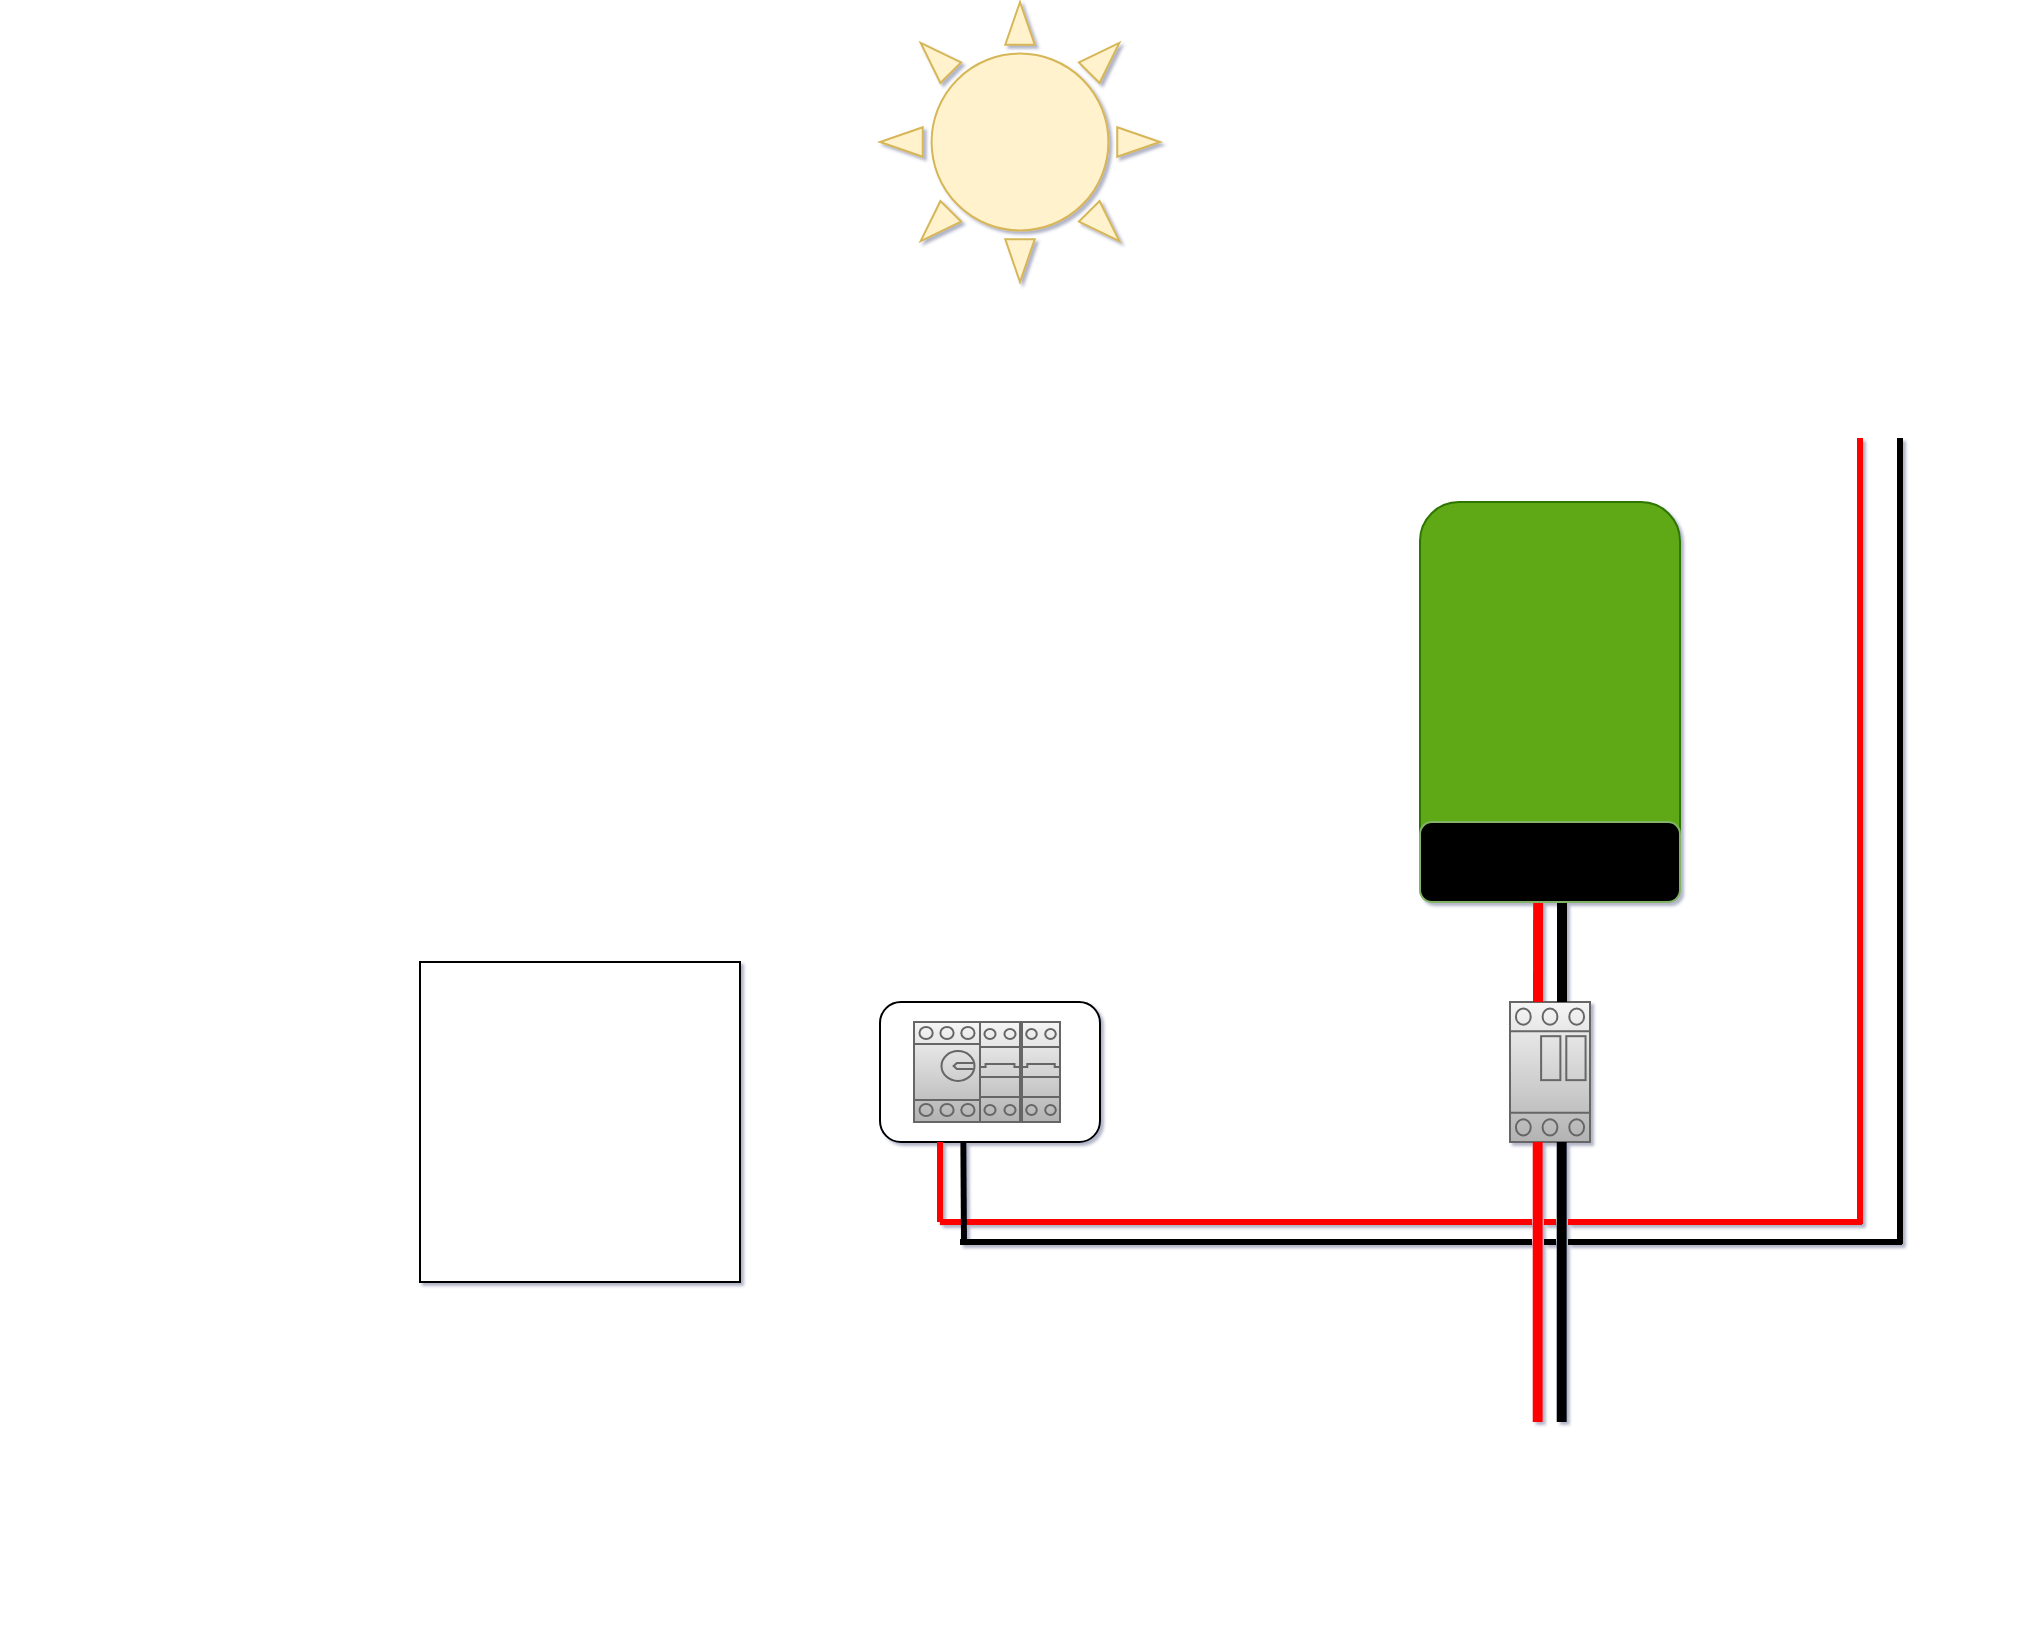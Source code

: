<mxfile version="24.7.6">
  <diagram name="Page-1" id="AmvMwHv-4EXdsy28c8eH">
    <mxGraphModel dx="399" dy="222" grid="0" gridSize="10" guides="1" tooltips="1" connect="0" arrows="1" fold="1" page="1" pageScale="1" pageWidth="1100" pageHeight="850" math="0" shadow="1">
      <root>
        <mxCell id="0" />
        <mxCell id="1" parent="0" />
        <mxCell id="x35FhpCABDtnizBDqxzs-1" value="" style="verticalLabelPosition=bottom;verticalAlign=top;html=1;shape=mxgraph.basic.sun;fillColor=#fff2cc;strokeColor=#d6b656;" vertex="1" parent="1">
          <mxGeometry x="460" y="20" width="140" height="140" as="geometry" />
        </mxCell>
        <mxCell id="x35FhpCABDtnizBDqxzs-7" value="" style="shape=image;html=1;verticalAlign=top;verticalLabelPosition=bottom;labelBackgroundColor=#ffffff;imageAspect=0;aspect=fixed;image=https://cdn0.iconfinder.com/data/icons/business-and-education-1/512/209_Electric_tower_electricity_power_tower_computing-128.png" vertex="1" parent="1">
          <mxGeometry x="20" y="100" width="128" height="128" as="geometry" />
        </mxCell>
        <mxCell id="x35FhpCABDtnizBDqxzs-16" value="" style="verticalLabelPosition=bottom;dashed=0;shadow=0;html=1;align=center;verticalAlign=top;shape=mxgraph.cabinets.motor_starter_1_32a;fillColor=#f5f5f5;gradientColor=#b3b3b3;strokeColor=#666666;" vertex="1" parent="1">
          <mxGeometry x="775" y="520" width="40" height="70" as="geometry" />
        </mxCell>
        <mxCell id="x35FhpCABDtnizBDqxzs-18" value="" style="group" vertex="1" connectable="0" parent="1">
          <mxGeometry x="460" y="520" width="110" height="70" as="geometry" />
        </mxCell>
        <mxCell id="x35FhpCABDtnizBDqxzs-17" value="" style="rounded=1;whiteSpace=wrap;html=1;" vertex="1" parent="x35FhpCABDtnizBDqxzs-18">
          <mxGeometry width="110" height="70" as="geometry" />
        </mxCell>
        <mxCell id="x35FhpCABDtnizBDqxzs-8" value="" style="verticalLabelPosition=bottom;dashed=0;shadow=0;html=1;align=center;verticalAlign=top;shape=mxgraph.cabinets.cb_2p;fillColor=#f5f5f5;gradientColor=#b3b3b3;strokeColor=#666666;" vertex="1" parent="x35FhpCABDtnizBDqxzs-18">
          <mxGeometry x="50" y="10" width="20" height="50" as="geometry" />
        </mxCell>
        <mxCell id="x35FhpCABDtnizBDqxzs-12" value="" style="verticalLabelPosition=bottom;dashed=0;shadow=0;html=1;align=center;verticalAlign=top;shape=mxgraph.cabinets.motor_cb_32_125a;fillColor=#f5f5f5;gradientColor=#b3b3b3;strokeColor=#666666;" vertex="1" parent="x35FhpCABDtnizBDqxzs-18">
          <mxGeometry x="17" y="10" width="33" height="50" as="geometry" />
        </mxCell>
        <mxCell id="x35FhpCABDtnizBDqxzs-15" value="" style="verticalLabelPosition=bottom;dashed=0;shadow=0;html=1;align=center;verticalAlign=top;shape=mxgraph.cabinets.cb_2p;fillColor=#f5f5f5;gradientColor=#b3b3b3;strokeColor=#666666;" vertex="1" parent="x35FhpCABDtnizBDqxzs-18">
          <mxGeometry x="71" y="10" width="19" height="50" as="geometry" />
        </mxCell>
        <mxCell id="x35FhpCABDtnizBDqxzs-19" value="" style="whiteSpace=wrap;html=1;aspect=fixed;" vertex="1" parent="1">
          <mxGeometry x="230" y="500" width="160" height="160" as="geometry" />
        </mxCell>
        <mxCell id="x35FhpCABDtnizBDqxzs-20" value="" style="ellipse;whiteSpace=wrap;html=1;" vertex="1" parent="1">
          <mxGeometry x="760" y="290" width="75" height="50" as="geometry" />
        </mxCell>
        <mxCell id="x35FhpCABDtnizBDqxzs-26" value="" style="shape=image;html=1;verticalAlign=top;verticalLabelPosition=bottom;labelBackgroundColor=#ffffff;imageAspect=0;aspect=fixed;image=https://cdn0.iconfinder.com/data/icons/green-world-colored/80/solar-sun-green-energy-panel-128.png" vertex="1" parent="1">
          <mxGeometry x="898" y="130" width="128" height="128" as="geometry" />
        </mxCell>
        <mxCell id="x35FhpCABDtnizBDqxzs-28" value="" style="endArrow=none;html=1;rounded=0;strokeWidth=3;strokeColor=#FF0000;" edge="1" parent="1">
          <mxGeometry width="50" height="50" relative="1" as="geometry">
            <mxPoint x="950" y="631" as="sourcePoint" />
            <mxPoint x="950" y="238" as="targetPoint" />
          </mxGeometry>
        </mxCell>
        <mxCell id="x35FhpCABDtnizBDqxzs-29" value="" style="endArrow=none;html=1;rounded=0;strokeWidth=3;" edge="1" parent="1">
          <mxGeometry width="50" height="50" relative="1" as="geometry">
            <mxPoint x="970" y="641" as="sourcePoint" />
            <mxPoint x="970" y="238" as="targetPoint" />
          </mxGeometry>
        </mxCell>
        <mxCell id="x35FhpCABDtnizBDqxzs-30" value="" style="endArrow=none;html=1;rounded=0;strokeWidth=3;strokeColor=#FF0000;" edge="1" parent="1">
          <mxGeometry width="50" height="50" relative="1" as="geometry">
            <mxPoint x="490" y="630" as="sourcePoint" />
            <mxPoint x="786" y="630" as="targetPoint" />
          </mxGeometry>
        </mxCell>
        <mxCell id="x35FhpCABDtnizBDqxzs-31" value="" style="endArrow=none;html=1;rounded=0;strokeWidth=3;strokeColor=#FF0000;" edge="1" parent="1">
          <mxGeometry width="50" height="50" relative="1" as="geometry">
            <mxPoint x="490" y="590" as="sourcePoint" />
            <mxPoint x="490" y="630" as="targetPoint" />
          </mxGeometry>
        </mxCell>
        <mxCell id="x35FhpCABDtnizBDqxzs-32" value="" style="endArrow=none;html=1;rounded=0;strokeWidth=3;" edge="1" parent="1">
          <mxGeometry width="50" height="50" relative="1" as="geometry">
            <mxPoint x="500" y="640" as="sourcePoint" />
            <mxPoint x="786" y="640" as="targetPoint" />
          </mxGeometry>
        </mxCell>
        <mxCell id="x35FhpCABDtnizBDqxzs-33" value="" style="endArrow=none;html=1;rounded=0;strokeWidth=3;exitX=0.379;exitY=1;exitDx=0;exitDy=0;exitPerimeter=0;" edge="1" parent="1" source="x35FhpCABDtnizBDqxzs-17">
          <mxGeometry width="50" height="50" relative="1" as="geometry">
            <mxPoint x="510" y="650" as="sourcePoint" />
            <mxPoint x="502" y="640" as="targetPoint" />
          </mxGeometry>
        </mxCell>
        <mxCell id="x35FhpCABDtnizBDqxzs-34" value="" style="endArrow=none;html=1;rounded=0;strokeWidth=5;strokeColor=#FF0000;entryX=0.462;entryY=1;entryDx=0;entryDy=0;entryPerimeter=0;" edge="1" parent="1">
          <mxGeometry width="50" height="50" relative="1" as="geometry">
            <mxPoint x="789" y="520" as="sourcePoint" />
            <mxPoint x="789.06" y="470" as="targetPoint" />
            <Array as="points" />
          </mxGeometry>
        </mxCell>
        <mxCell id="x35FhpCABDtnizBDqxzs-35" value="" style="endArrow=none;html=1;rounded=0;strokeWidth=5;" edge="1" parent="1">
          <mxGeometry width="50" height="50" relative="1" as="geometry">
            <mxPoint x="801" y="520" as="sourcePoint" />
            <mxPoint x="801" y="469" as="targetPoint" />
          </mxGeometry>
        </mxCell>
        <mxCell id="x35FhpCABDtnizBDqxzs-5" value="" style="rounded=1;whiteSpace=wrap;html=1;fillColor=#60a917;strokeColor=#2D7600;fontColor=#ffffff;" vertex="1" parent="1">
          <mxGeometry x="730" y="270" width="130" height="200" as="geometry" />
        </mxCell>
        <mxCell id="x35FhpCABDtnizBDqxzs-21" value="" style="rounded=1;whiteSpace=wrap;html=1;fillColor=#000000;strokeColor=#82b366;" vertex="1" parent="1">
          <mxGeometry x="730" y="430" width="130" height="40" as="geometry" />
        </mxCell>
        <mxCell id="x35FhpCABDtnizBDqxzs-39" value="" style="endArrow=none;html=1;rounded=0;strokeWidth=5;strokeColor=#FF0000;entryX=0.462;entryY=1;entryDx=0;entryDy=0;entryPerimeter=0;" edge="1" parent="1">
          <mxGeometry width="50" height="50" relative="1" as="geometry">
            <mxPoint x="788.86" y="730" as="sourcePoint" />
            <mxPoint x="788.86" y="590" as="targetPoint" />
            <Array as="points" />
          </mxGeometry>
        </mxCell>
        <mxCell id="x35FhpCABDtnizBDqxzs-40" value="" style="endArrow=none;html=1;rounded=0;strokeWidth=5;" edge="1" parent="1">
          <mxGeometry width="50" height="50" relative="1" as="geometry">
            <mxPoint x="800.86" y="730" as="sourcePoint" />
            <mxPoint x="800.86" y="590" as="targetPoint" />
          </mxGeometry>
        </mxCell>
        <mxCell id="x35FhpCABDtnizBDqxzs-6" value="" style="shape=image;html=1;verticalAlign=top;verticalLabelPosition=bottom;labelBackgroundColor=#ffffff;imageAspect=0;aspect=fixed;image=https://cdn3.iconfinder.com/data/icons/energy-and-power-glyph-24-px/24/Automotive_battery_battery_charging_car_battery_truck_battery_vehicle_battery_1-128.png" vertex="1" parent="1">
          <mxGeometry x="733.5" y="700" width="128" height="128" as="geometry" />
        </mxCell>
        <mxCell id="x35FhpCABDtnizBDqxzs-42" value="" style="endArrow=none;html=1;rounded=0;strokeWidth=3;strokeColor=#FF0000;" edge="1" parent="1">
          <mxGeometry width="50" height="50" relative="1" as="geometry">
            <mxPoint x="804" y="630" as="sourcePoint" />
            <mxPoint x="951" y="630" as="targetPoint" />
          </mxGeometry>
        </mxCell>
        <mxCell id="x35FhpCABDtnizBDqxzs-43" value="" style="endArrow=none;html=1;rounded=0;strokeWidth=3;strokeColor=#000000;" edge="1" parent="1">
          <mxGeometry width="50" height="50" relative="1" as="geometry">
            <mxPoint x="804" y="640" as="sourcePoint" />
            <mxPoint x="971" y="640" as="targetPoint" />
          </mxGeometry>
        </mxCell>
        <mxCell id="x35FhpCABDtnizBDqxzs-44" value="" style="endArrow=none;html=1;rounded=0;strokeWidth=3;strokeColor=#000000;" edge="1" parent="1">
          <mxGeometry width="50" height="50" relative="1" as="geometry">
            <mxPoint x="792" y="640" as="sourcePoint" />
            <mxPoint x="798" y="640" as="targetPoint" />
          </mxGeometry>
        </mxCell>
        <mxCell id="x35FhpCABDtnizBDqxzs-45" value="" style="endArrow=none;html=1;rounded=0;strokeWidth=3;strokeColor=#FF0000;" edge="1" parent="1">
          <mxGeometry width="50" height="50" relative="1" as="geometry">
            <mxPoint x="792" y="630" as="sourcePoint" />
            <mxPoint x="798" y="630" as="targetPoint" />
          </mxGeometry>
        </mxCell>
      </root>
    </mxGraphModel>
  </diagram>
</mxfile>
